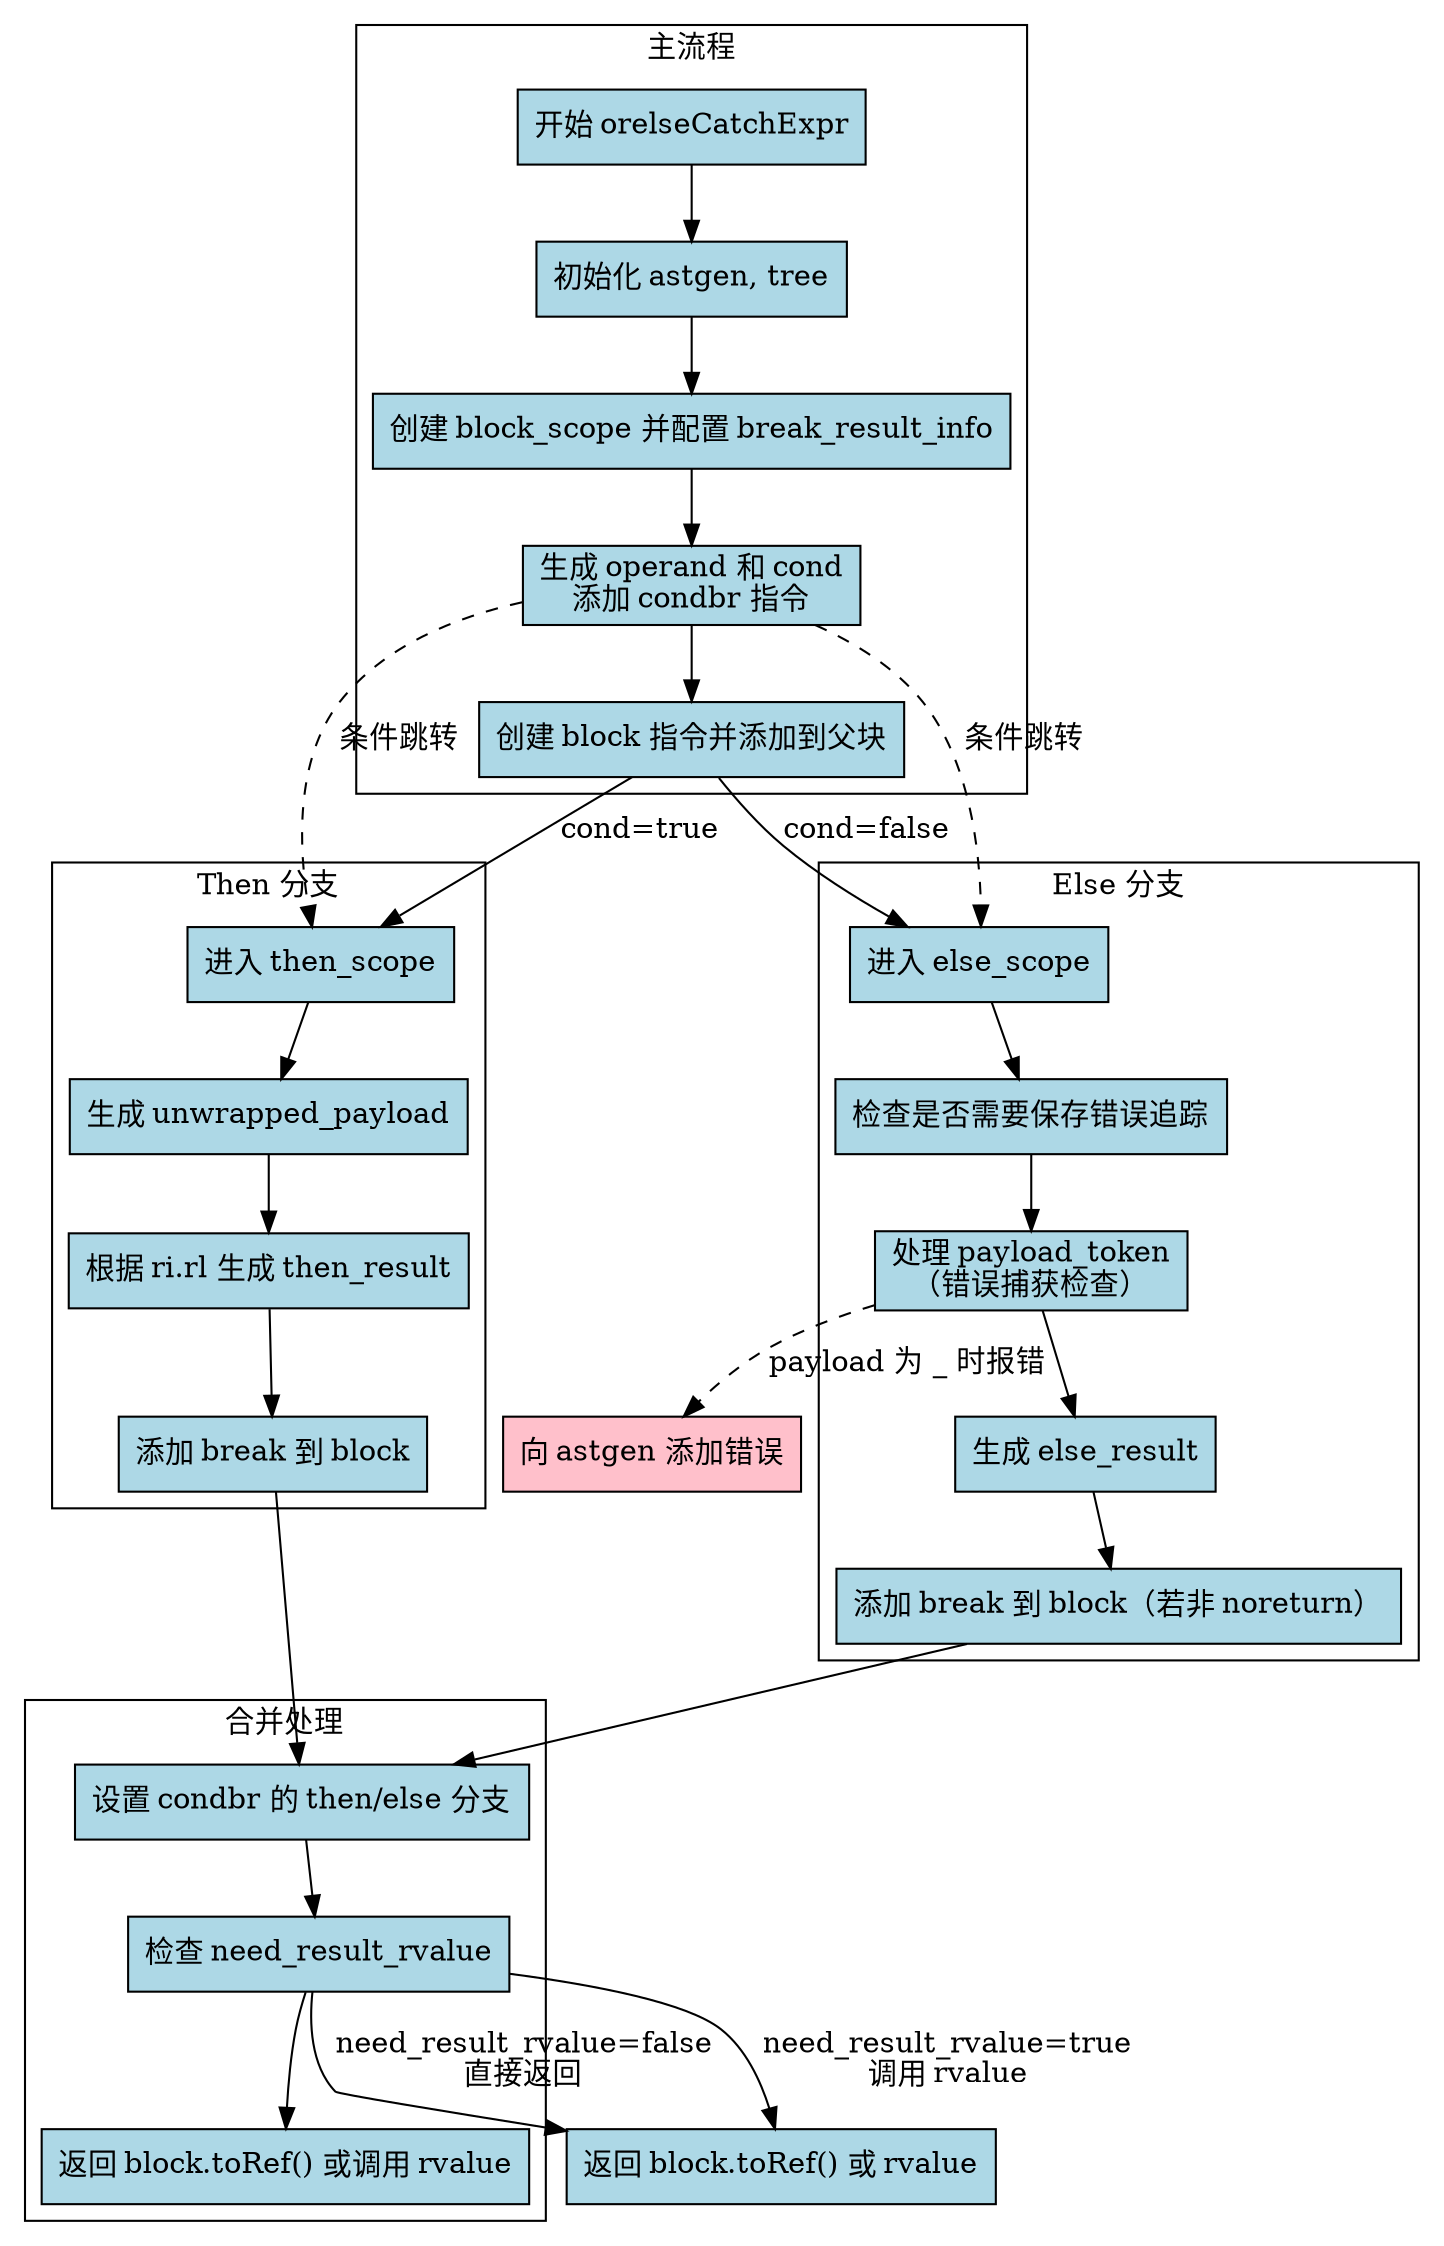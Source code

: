 
digraph orelseCatchExpr {
    node [shape=rectangle, style=filled, fillcolor=lightblue];
    start [label="开始 orelseCatchExpr"];
    end [label="返回 block.toRef() 或 rvalue"];
    
    subgraph cluster_main {
        label="主流程";
        init [label="初始化 astgen, tree"];
        block_scope_setup [label="创建 block_scope 并配置 break_result_info"];
        operand_cond [label="生成 operand 和 cond\n添加 condbr 指令"];
        create_block [label="创建 block 指令并添加到父块"];
        
        start -> init -> block_scope_setup -> operand_cond -> create_block;
    }
    
    subgraph cluster_then {
        label="Then 分支";
        then_start [label="进入 then_scope"];
        unwrapped_payload [label="生成 unwrapped_payload"];
        then_result [label="根据 ri.rl 生成 then_result"];
        then_break [label="添加 break 到 block"];
        
        then_start -> unwrapped_payload -> then_result -> then_break;
    }
    
    subgraph cluster_else {
        label="Else 分支";
        else_start [label="进入 else_scope"];
        check_err_trace [label="检查是否需要保存错误追踪"];
        handle_payload [label="处理 payload_token\n（错误捕获检查）"];
        else_result [label="生成 else_result"];
        else_break [label="添加 break 到 block（若非 noreturn）"];
        
        else_start -> check_err_trace -> handle_payload -> else_result -> else_break;
    }
    
    subgraph cluster_merge {
        label="合并处理";
        set_condbr [label="设置 condbr 的 then/else 分支"];
        check_rvalue [label="检查 need_result_rvalue"];
        return [label="返回 block.toRef() 或调用 rvalue"];
        
        set_condbr -> check_rvalue -> return;
    }
    
    create_block -> then_start [label="cond=true"];
    create_block -> else_start [label="cond=false"];
    then_break -> set_condbr;
    else_break -> set_condbr;
    check_rvalue -> end [label="need_result_rvalue=true\n调用 rvalue"];
    check_rvalue -> end [label="need_result_rvalue=false\n直接返回"];
    
    edge [style=dashed];
    operand_cond -> then_start [label="条件跳转"];
    operand_cond -> else_start [label="条件跳转"];
    handle_payload -> astgen_error [label="payload 为 _ 时报错"];
    astgen_error [label="向 astgen 添加错误", fillcolor=pink];
}
